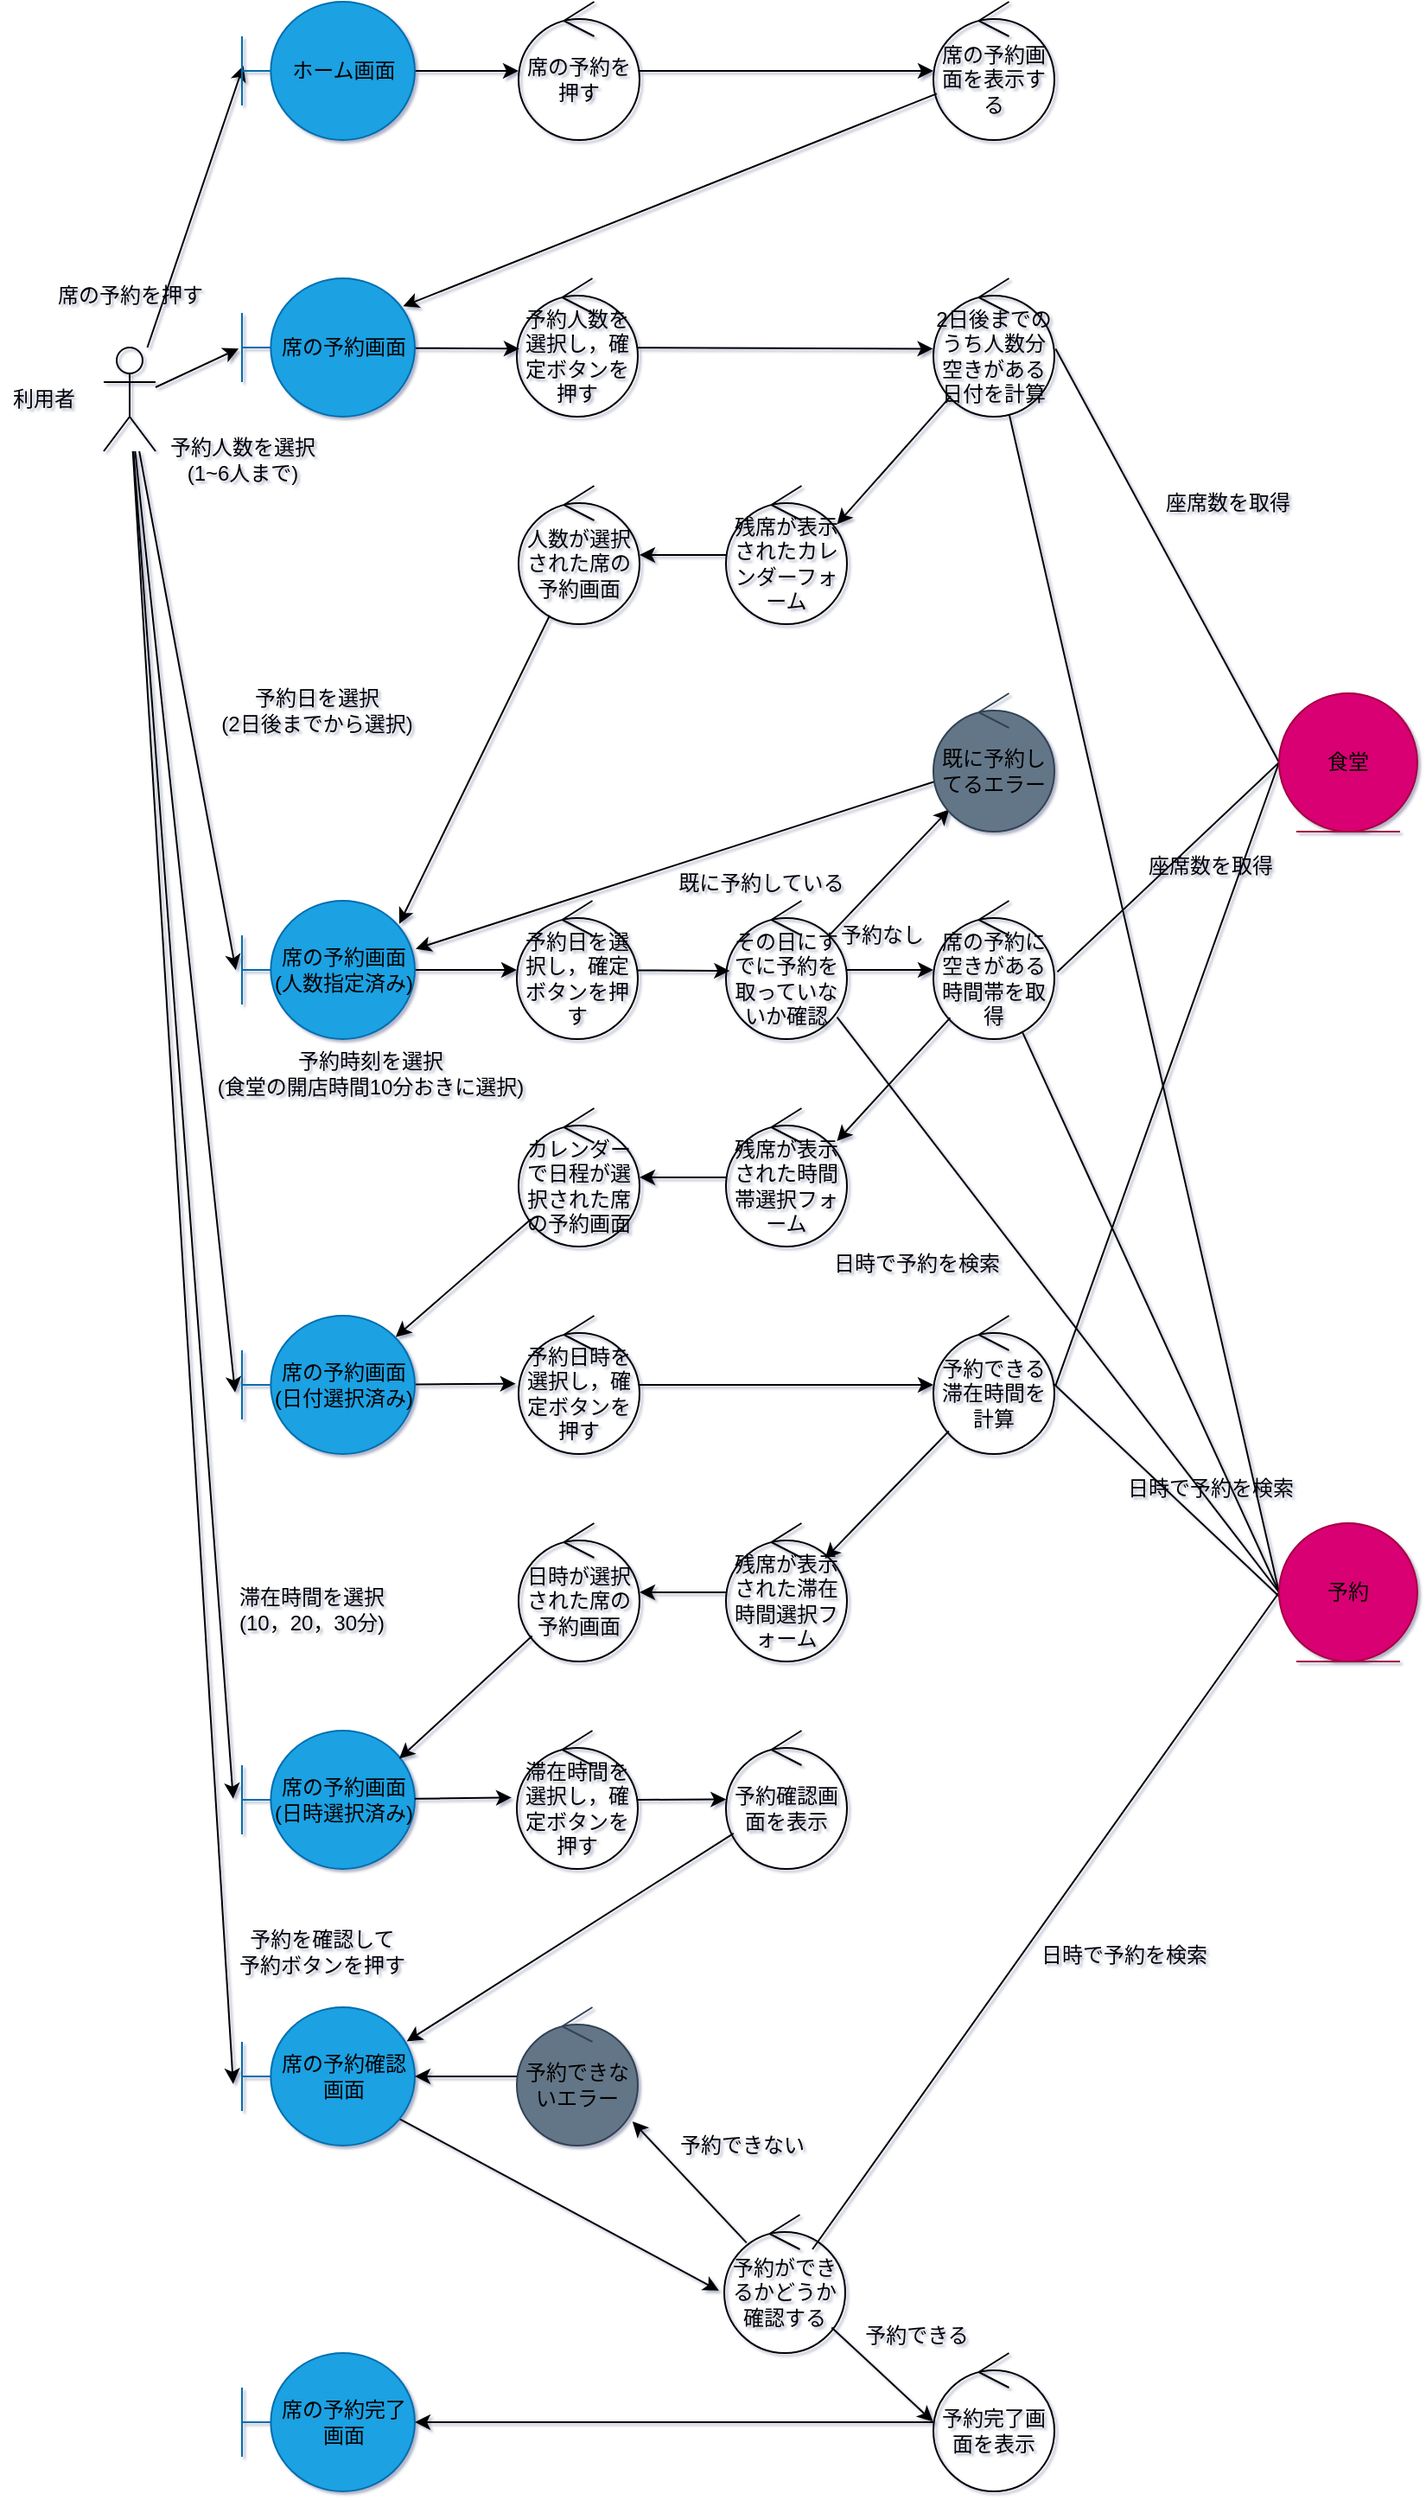 <mxfile>
    <diagram id="MwYgtJxJoKgMqmGKsgiT" name="ページ1">
        <mxGraphModel dx="759" dy="1836" grid="1" gridSize="10" guides="1" tooltips="1" connect="1" arrows="1" fold="1" page="1" pageScale="1" pageWidth="827" pageHeight="1169" background="#ffffff" math="0" shadow="1">
            <root>
                <mxCell id="0"/>
                <mxCell id="1" parent="0"/>
                <mxCell id="9" style="edgeStyle=none;html=1;entryX=0.008;entryY=0.462;entryDx=0;entryDy=0;entryPerimeter=0;fontColor=#000000;strokeColor=#000000;" edge="1" parent="1" source="3" target="8">
                    <mxGeometry relative="1" as="geometry"/>
                </mxCell>
                <mxCell id="43" style="edgeStyle=none;curved=1;rounded=1;html=1;entryX=-0.019;entryY=0.507;entryDx=0;entryDy=0;entryPerimeter=0;labelBackgroundColor=default;fontFamily=Helvetica;fontSize=12;fontColor=#000000;endArrow=classic;endFill=1;strokeColor=#000000;" edge="1" parent="1" source="3" target="28">
                    <mxGeometry relative="1" as="geometry"/>
                </mxCell>
                <mxCell id="70" style="edgeStyle=none;shape=connector;curved=1;rounded=1;html=1;entryX=-0.04;entryY=0.554;entryDx=0;entryDy=0;entryPerimeter=0;labelBackgroundColor=none;fontFamily=Helvetica;fontSize=12;fontColor=#000000;endArrow=classic;endFill=1;strokeColor=#000000;" edge="1" parent="1" source="3" target="66">
                    <mxGeometry relative="1" as="geometry"/>
                </mxCell>
                <mxCell id="71" value="予約時刻を選択&lt;br&gt;(食堂の開店時間10分おきに選択)" style="edgeLabel;html=1;align=center;verticalAlign=middle;resizable=0;points=[];fontSize=12;fontFamily=Helvetica;fontColor=#000000;labelBackgroundColor=none;" vertex="1" connectable="0" parent="70">
                    <mxGeometry x="0.179" y="2" relative="1" as="geometry">
                        <mxPoint x="100" y="39" as="offset"/>
                    </mxGeometry>
                </mxCell>
                <mxCell id="83" style="edgeStyle=none;shape=connector;curved=1;rounded=1;html=1;entryX=-0.051;entryY=0.492;entryDx=0;entryDy=0;entryPerimeter=0;labelBackgroundColor=none;fontFamily=Helvetica;fontSize=12;fontColor=#000000;endArrow=classic;endFill=1;strokeColor=#000000;" edge="1" parent="1" source="3" target="78">
                    <mxGeometry relative="1" as="geometry"/>
                </mxCell>
                <mxCell id="103" style="edgeStyle=none;shape=connector;curved=1;rounded=1;html=1;entryX=-0.036;entryY=0.501;entryDx=0;entryDy=0;entryPerimeter=0;labelBackgroundColor=none;fontFamily=Helvetica;fontSize=12;fontColor=#000000;endArrow=classic;endFill=1;strokeColor=#000000;" edge="1" parent="1" source="3" target="89">
                    <mxGeometry relative="1" as="geometry"/>
                </mxCell>
                <mxCell id="156" style="edgeStyle=none;shape=connector;curved=1;rounded=1;html=1;entryX=-0.051;entryY=0.554;entryDx=0;entryDy=0;entryPerimeter=0;labelBackgroundColor=none;fontFamily=Helvetica;fontSize=12;fontColor=#000000;endArrow=classic;endFill=1;strokeColor=#000000;" edge="1" parent="1" source="3" target="137">
                    <mxGeometry relative="1" as="geometry"/>
                </mxCell>
                <mxCell id="3" value="" style="shape=umlActor;verticalLabelPosition=bottom;verticalAlign=top;html=1;strokeColor=#000000;fillColor=none;" vertex="1" parent="1">
                    <mxGeometry x="80" y="120" width="30" height="60" as="geometry"/>
                </mxCell>
                <mxCell id="12" style="edgeStyle=none;html=1;fontColor=#000000;strokeColor=#000000;" edge="1" parent="1" source="8" target="11">
                    <mxGeometry relative="1" as="geometry"/>
                </mxCell>
                <mxCell id="8" value="&lt;font color=&quot;#000000&quot;&gt;ホーム画面&lt;/font&gt;" style="shape=umlBoundary;whiteSpace=wrap;html=1;fillColor=#1ba1e2;fontColor=#ffffff;strokeColor=#006EAF;" vertex="1" parent="1">
                    <mxGeometry x="160" y="-80" width="100" height="80" as="geometry"/>
                </mxCell>
                <mxCell id="10" value="席の予約を押す" style="text;html=1;align=center;verticalAlign=middle;resizable=0;points=[];autosize=1;strokeColor=none;fillColor=none;fontColor=#000000;" vertex="1" parent="1">
                    <mxGeometry x="45" y="80" width="100" height="20" as="geometry"/>
                </mxCell>
                <mxCell id="168" style="edgeStyle=none;shape=connector;curved=1;rounded=1;html=1;labelBackgroundColor=none;fontFamily=Helvetica;fontSize=12;fontColor=#000000;endArrow=classic;endFill=1;strokeColor=#000000;" edge="1" parent="1" source="11" target="13">
                    <mxGeometry relative="1" as="geometry"/>
                </mxCell>
                <mxCell id="11" value="席の予約を押す" style="ellipse;shape=umlControl;whiteSpace=wrap;html=1;fontColor=#000000;strokeColor=#000000;fillColor=none;" vertex="1" parent="1">
                    <mxGeometry x="320" y="-80" width="70" height="80" as="geometry"/>
                </mxCell>
                <mxCell id="42" style="edgeStyle=none;curved=1;rounded=1;html=1;labelBackgroundColor=default;fontFamily=Helvetica;fontSize=12;fontColor=#000000;endArrow=classic;endFill=1;strokeColor=#000000;entryX=0.932;entryY=0.202;entryDx=0;entryDy=0;entryPerimeter=0;" edge="1" parent="1" source="13" target="28">
                    <mxGeometry relative="1" as="geometry">
                        <mxPoint x="430" y="180" as="targetPoint"/>
                    </mxGeometry>
                </mxCell>
                <mxCell id="13" value="席の予約画面を表示する" style="ellipse;shape=umlControl;whiteSpace=wrap;html=1;fontColor=#000000;strokeColor=#000000;fillColor=none;" vertex="1" parent="1">
                    <mxGeometry x="560" y="-80" width="70" height="80" as="geometry"/>
                </mxCell>
                <mxCell id="124" style="edgeStyle=none;shape=connector;curved=1;rounded=1;html=1;entryX=1.01;entryY=0.509;entryDx=0;entryDy=0;entryPerimeter=0;labelBackgroundColor=none;fontFamily=Helvetica;fontSize=12;fontColor=#000000;endArrow=none;endFill=0;strokeColor=#000000;" edge="1" parent="1" target="86">
                    <mxGeometry relative="1" as="geometry">
                        <mxPoint x="760" y="360" as="sourcePoint"/>
                    </mxGeometry>
                </mxCell>
                <mxCell id="127" style="edgeStyle=none;shape=connector;curved=1;rounded=1;html=1;exitX=0;exitY=0.5;exitDx=0;exitDy=0;entryX=1.025;entryY=0.514;entryDx=0;entryDy=0;entryPerimeter=0;labelBackgroundColor=none;fontFamily=Helvetica;fontSize=12;fontColor=#000000;endArrow=none;endFill=0;strokeColor=#000000;" edge="1" parent="1" source="15" target="50">
                    <mxGeometry relative="1" as="geometry"/>
                </mxCell>
                <mxCell id="132" style="edgeStyle=none;shape=connector;curved=1;rounded=1;html=1;exitX=0;exitY=0.5;exitDx=0;exitDy=0;entryX=1.01;entryY=0.506;entryDx=0;entryDy=0;entryPerimeter=0;labelBackgroundColor=none;fontFamily=Helvetica;fontSize=12;fontColor=#000000;endArrow=none;endFill=0;strokeColor=#000000;" edge="1" parent="1" source="15" target="69">
                    <mxGeometry relative="1" as="geometry"/>
                </mxCell>
                <mxCell id="15" value="食堂" style="ellipse;shape=umlEntity;whiteSpace=wrap;html=1;fontColor=#000000;strokeColor=#A50040;fillColor=#d80073;" vertex="1" parent="1">
                    <mxGeometry x="760" y="320" width="80" height="80" as="geometry"/>
                </mxCell>
                <mxCell id="131" style="edgeStyle=none;shape=connector;curved=1;rounded=1;html=1;exitX=0.5;exitY=1;exitDx=0;exitDy=0;entryX=0.994;entryY=0.492;entryDx=0;entryDy=0;entryPerimeter=0;labelBackgroundColor=none;fontFamily=Helvetica;fontSize=12;fontColor=#000000;endArrow=none;endFill=0;strokeColor=#000000;" edge="1" parent="1" source="16" target="69">
                    <mxGeometry relative="1" as="geometry"/>
                </mxCell>
                <mxCell id="204" style="edgeStyle=none;shape=connector;curved=1;rounded=1;html=1;labelBackgroundColor=none;fontFamily=Helvetica;fontSize=12;fontColor=#000000;endArrow=none;endFill=0;strokeColor=#000000;" edge="1" parent="1" target="86">
                    <mxGeometry relative="1" as="geometry">
                        <mxPoint x="760" y="840" as="sourcePoint"/>
                    </mxGeometry>
                </mxCell>
                <mxCell id="205" style="edgeStyle=none;shape=connector;curved=1;rounded=1;html=1;exitX=0;exitY=0.5;exitDx=0;exitDy=0;labelBackgroundColor=none;fontFamily=Helvetica;fontSize=12;fontColor=#000000;endArrow=none;endFill=0;strokeColor=#000000;" edge="1" parent="1" source="16" target="50">
                    <mxGeometry relative="1" as="geometry"/>
                </mxCell>
                <mxCell id="206" style="edgeStyle=none;shape=connector;curved=1;rounded=1;html=1;exitX=0;exitY=0.5;exitDx=0;exitDy=0;entryX=0.918;entryY=0.841;entryDx=0;entryDy=0;entryPerimeter=0;labelBackgroundColor=none;fontFamily=Helvetica;fontSize=12;fontColor=#000000;endArrow=none;endFill=0;strokeColor=#000000;" edge="1" parent="1" source="16" target="193">
                    <mxGeometry relative="1" as="geometry"/>
                </mxCell>
                <mxCell id="210" style="edgeStyle=none;shape=connector;curved=1;rounded=1;html=1;exitX=0;exitY=0.5;exitDx=0;exitDy=0;entryX=0.729;entryY=0.25;entryDx=0;entryDy=0;entryPerimeter=0;labelBackgroundColor=none;fontFamily=Helvetica;fontSize=12;fontColor=#000000;endArrow=none;endFill=0;strokeColor=#000000;" edge="1" parent="1" source="16" target="138">
                    <mxGeometry relative="1" as="geometry"/>
                </mxCell>
                <mxCell id="16" value="&lt;font color=&quot;#000000&quot;&gt;予約&lt;/font&gt;" style="ellipse;shape=umlEntity;whiteSpace=wrap;html=1;fontFamily=Helvetica;fontSize=12;fontColor=#ffffff;strokeColor=#A50040;fillColor=#d80073;" vertex="1" parent="1">
                    <mxGeometry x="760" y="800" width="80" height="80" as="geometry"/>
                </mxCell>
                <mxCell id="187" style="edgeStyle=none;shape=connector;curved=1;rounded=1;html=1;entryX=0.021;entryY=0.509;entryDx=0;entryDy=0;entryPerimeter=0;labelBackgroundColor=none;fontFamily=Helvetica;fontSize=12;fontColor=#000000;endArrow=classic;endFill=1;strokeColor=#000000;" edge="1" parent="1" source="28" target="169">
                    <mxGeometry relative="1" as="geometry"/>
                </mxCell>
                <mxCell id="28" value="&lt;font color=&quot;#000000&quot;&gt;席の予約画面&lt;/font&gt;" style="shape=umlBoundary;whiteSpace=wrap;html=1;fillColor=#1ba1e2;fontColor=#ffffff;strokeColor=#006EAF;" vertex="1" parent="1">
                    <mxGeometry x="160" y="80" width="100" height="80" as="geometry"/>
                </mxCell>
                <mxCell id="45" value="予約人数を選択&lt;br&gt;(1~6人まで)" style="text;html=1;align=center;verticalAlign=middle;resizable=0;points=[];autosize=1;strokeColor=none;fillColor=none;fontColor=#000000;" vertex="1" parent="1">
                    <mxGeometry x="110" y="170" width="100" height="30" as="geometry"/>
                </mxCell>
                <mxCell id="63" style="edgeStyle=none;shape=connector;curved=1;rounded=1;html=1;entryX=0.917;entryY=0.238;entryDx=0;entryDy=0;entryPerimeter=0;labelBackgroundColor=none;fontFamily=Helvetica;fontSize=12;fontColor=#000000;endArrow=classic;endFill=1;strokeColor=#000000;" edge="1" parent="1" source="50" target="62">
                    <mxGeometry relative="1" as="geometry"/>
                </mxCell>
                <mxCell id="50" value="席の予約に空きがある時間帯を取得" style="ellipse;shape=umlControl;whiteSpace=wrap;html=1;fontColor=#000000;strokeColor=#000000;fillColor=none;" vertex="1" parent="1">
                    <mxGeometry x="560" y="440" width="70" height="80" as="geometry"/>
                </mxCell>
                <mxCell id="67" style="edgeStyle=none;shape=connector;curved=1;rounded=1;html=1;labelBackgroundColor=none;fontFamily=Helvetica;fontSize=12;fontColor=#000000;endArrow=classic;endFill=1;strokeColor=#000000;" edge="1" parent="1" source="62" target="64">
                    <mxGeometry relative="1" as="geometry"/>
                </mxCell>
                <mxCell id="62" value="残席が表示された時間帯選択フォーム" style="ellipse;shape=umlControl;whiteSpace=wrap;html=1;labelBackgroundColor=none;fontFamily=Helvetica;fontSize=12;fontColor=#000000;fillColor=none;gradientColor=none;strokeColor=#000000;" vertex="1" parent="1">
                    <mxGeometry x="440" y="560" width="70" height="80" as="geometry"/>
                </mxCell>
                <mxCell id="68" style="edgeStyle=none;shape=connector;curved=1;rounded=1;html=1;entryX=0.889;entryY=0.154;entryDx=0;entryDy=0;entryPerimeter=0;labelBackgroundColor=none;fontFamily=Helvetica;fontSize=12;fontColor=#000000;endArrow=classic;endFill=1;strokeColor=#000000;" edge="1" parent="1" source="64" target="66">
                    <mxGeometry relative="1" as="geometry"/>
                </mxCell>
                <mxCell id="64" value="カレンダーで日程が選択された席の予約画面" style="ellipse;shape=umlControl;whiteSpace=wrap;html=1;labelBackgroundColor=none;fontFamily=Helvetica;fontSize=12;fontColor=#000000;fillColor=none;gradientColor=none;strokeColor=#000000;" vertex="1" parent="1">
                    <mxGeometry x="320" y="560" width="70" height="80" as="geometry"/>
                </mxCell>
                <mxCell id="178" style="edgeStyle=none;shape=connector;curved=1;rounded=1;html=1;entryX=-0.023;entryY=0.492;entryDx=0;entryDy=0;entryPerimeter=0;labelBackgroundColor=none;fontFamily=Helvetica;fontSize=12;fontColor=#000000;endArrow=classic;endFill=1;strokeColor=#000000;" edge="1" parent="1" source="66" target="176">
                    <mxGeometry relative="1" as="geometry"/>
                </mxCell>
                <mxCell id="66" value="&lt;font color=&quot;#000000&quot;&gt;席の予約画面&lt;br&gt;(日付選択済み)&lt;br&gt;&lt;/font&gt;" style="shape=umlBoundary;whiteSpace=wrap;html=1;fillColor=#1ba1e2;fontColor=#ffffff;strokeColor=#006EAF;" vertex="1" parent="1">
                    <mxGeometry x="160.01" y="680" width="100" height="80" as="geometry"/>
                </mxCell>
                <mxCell id="80" style="edgeStyle=none;shape=connector;curved=1;rounded=1;html=1;entryX=0.818;entryY=0.256;entryDx=0;entryDy=0;entryPerimeter=0;labelBackgroundColor=none;fontFamily=Helvetica;fontSize=12;fontColor=#000000;endArrow=classic;endFill=1;strokeColor=#000000;" edge="1" parent="1" source="69" target="79">
                    <mxGeometry relative="1" as="geometry"/>
                </mxCell>
                <mxCell id="69" value="予約できる滞在時間を計算" style="ellipse;shape=umlControl;whiteSpace=wrap;html=1;labelBackgroundColor=none;fontFamily=Helvetica;fontSize=12;fontColor=#000000;fillColor=none;gradientColor=none;strokeColor=#000000;" vertex="1" parent="1">
                    <mxGeometry x="560" y="680" width="70" height="80" as="geometry"/>
                </mxCell>
                <mxCell id="78" value="&lt;font color=&quot;#000000&quot;&gt;席の予約画面&lt;br&gt;(日時選択済み)&lt;br&gt;&lt;/font&gt;" style="shape=umlBoundary;whiteSpace=wrap;html=1;fillColor=#1ba1e2;fontColor=#ffffff;strokeColor=#006EAF;" vertex="1" parent="1">
                    <mxGeometry x="160.01" y="920" width="100" height="80" as="geometry"/>
                </mxCell>
                <mxCell id="119" style="edgeStyle=none;shape=connector;curved=1;rounded=1;html=1;labelBackgroundColor=none;fontFamily=Helvetica;fontSize=12;fontColor=#000000;endArrow=classic;endFill=1;strokeColor=#000000;" edge="1" parent="1" source="79" target="81">
                    <mxGeometry relative="1" as="geometry"/>
                </mxCell>
                <mxCell id="79" value="残席が表示された滞在時間選択フォーム" style="ellipse;shape=umlControl;whiteSpace=wrap;html=1;labelBackgroundColor=none;fontFamily=Helvetica;fontSize=12;fontColor=#000000;fillColor=none;gradientColor=none;strokeColor=#000000;" vertex="1" parent="1">
                    <mxGeometry x="440" y="800" width="70" height="80" as="geometry"/>
                </mxCell>
                <mxCell id="82" style="edgeStyle=none;shape=connector;curved=1;rounded=1;html=1;labelBackgroundColor=none;fontFamily=Helvetica;fontSize=12;fontColor=#000000;endArrow=classic;endFill=1;strokeColor=#000000;entryX=0.91;entryY=0.203;entryDx=0;entryDy=0;entryPerimeter=0;" edge="1" parent="1" source="81" target="78">
                    <mxGeometry relative="1" as="geometry">
                        <mxPoint x="250" y="930" as="targetPoint"/>
                    </mxGeometry>
                </mxCell>
                <mxCell id="81" value="日時が選択された席の予約画面" style="ellipse;shape=umlControl;whiteSpace=wrap;html=1;labelBackgroundColor=none;fontFamily=Helvetica;fontSize=12;fontColor=#000000;fillColor=none;gradientColor=none;strokeColor=#000000;" vertex="1" parent="1">
                    <mxGeometry x="320" y="800" width="70" height="80" as="geometry"/>
                </mxCell>
                <mxCell id="84" value="滞在時間を選択&lt;br&gt;(10，20，30分)" style="edgeLabel;html=1;align=center;verticalAlign=middle;resizable=0;points=[];fontSize=12;fontFamily=Helvetica;fontColor=#000000;labelBackgroundColor=none;" vertex="1" connectable="0" parent="1">
                    <mxGeometry x="200.003" y="850.005" as="geometry"/>
                </mxCell>
                <mxCell id="100" style="edgeStyle=none;shape=connector;curved=1;rounded=1;html=1;entryX=0.918;entryY=0.278;entryDx=0;entryDy=0;entryPerimeter=0;labelBackgroundColor=none;fontFamily=Helvetica;fontSize=12;fontColor=#000000;endArrow=classic;endFill=1;strokeColor=#000000;" edge="1" parent="1" source="86" target="88">
                    <mxGeometry relative="1" as="geometry"/>
                </mxCell>
                <mxCell id="86" value="2日後までのうち人数分空きがある日付を計算" style="ellipse;shape=umlControl;whiteSpace=wrap;html=1;fontColor=#000000;strokeColor=#000000;fillColor=none;" vertex="1" parent="1">
                    <mxGeometry x="560" y="80" width="70" height="80" as="geometry"/>
                </mxCell>
                <mxCell id="101" style="edgeStyle=none;shape=connector;curved=1;rounded=1;html=1;labelBackgroundColor=none;fontFamily=Helvetica;fontSize=12;fontColor=#000000;endArrow=classic;endFill=1;strokeColor=#000000;" edge="1" parent="1" source="88" target="99">
                    <mxGeometry relative="1" as="geometry"/>
                </mxCell>
                <mxCell id="88" value="残席が表示されたカレンダーフォーム" style="ellipse;shape=umlControl;whiteSpace=wrap;html=1;labelBackgroundColor=none;fontFamily=Helvetica;fontSize=12;fontColor=#000000;fillColor=none;gradientColor=none;strokeColor=#000000;" vertex="1" parent="1">
                    <mxGeometry x="440" y="200" width="70" height="80" as="geometry"/>
                </mxCell>
                <mxCell id="174" style="edgeStyle=none;shape=connector;curved=1;rounded=1;html=1;labelBackgroundColor=none;fontFamily=Helvetica;fontSize=12;fontColor=#000000;endArrow=classic;endFill=1;strokeColor=#000000;" edge="1" parent="1" source="89" target="172">
                    <mxGeometry relative="1" as="geometry"/>
                </mxCell>
                <mxCell id="89" value="&lt;font color=&quot;#000000&quot;&gt;席の予約画面&lt;br&gt;(人数指定済み)&lt;br&gt;&lt;/font&gt;" style="shape=umlBoundary;whiteSpace=wrap;html=1;fillColor=#1ba1e2;fontColor=#ffffff;strokeColor=#006EAF;" vertex="1" parent="1">
                    <mxGeometry x="160.01" y="440" width="100" height="80" as="geometry"/>
                </mxCell>
                <mxCell id="102" style="edgeStyle=none;shape=connector;curved=1;rounded=1;html=1;entryX=0.91;entryY=0.167;entryDx=0;entryDy=0;entryPerimeter=0;labelBackgroundColor=none;fontFamily=Helvetica;fontSize=12;fontColor=#000000;endArrow=classic;endFill=1;strokeColor=#000000;" edge="1" parent="1" source="99" target="89">
                    <mxGeometry relative="1" as="geometry"/>
                </mxCell>
                <mxCell id="99" value="人数が選択された席の予約画面" style="ellipse;shape=umlControl;whiteSpace=wrap;html=1;labelBackgroundColor=none;fontFamily=Helvetica;fontSize=12;fontColor=#000000;fillColor=none;gradientColor=none;strokeColor=#000000;" vertex="1" parent="1">
                    <mxGeometry x="320" y="200" width="70" height="80" as="geometry"/>
                </mxCell>
                <mxCell id="106" value="利用者" style="text;html=1;align=center;verticalAlign=middle;resizable=0;points=[];autosize=1;strokeColor=none;fillColor=none;fontColor=#000000;" vertex="1" parent="1">
                    <mxGeometry x="20" y="140" width="50" height="20" as="geometry"/>
                </mxCell>
                <mxCell id="108" value="予約日を選択&lt;br&gt;(2日後までから選択)" style="edgeLabel;html=1;align=center;verticalAlign=middle;resizable=0;points=[];fontSize=12;fontFamily=Helvetica;fontColor=#000000;labelBackgroundColor=none;" vertex="1" connectable="0" parent="1">
                    <mxGeometry x="200.007" y="329.999" as="geometry">
                        <mxPoint x="3" as="offset"/>
                    </mxGeometry>
                </mxCell>
                <mxCell id="133" value="座席数を取得" style="edgeLabel;html=1;align=center;verticalAlign=middle;resizable=0;points=[];fontSize=12;fontFamily=Helvetica;fontColor=#000000;labelBackgroundColor=none;" vertex="1" connectable="0" parent="1">
                    <mxGeometry x="730.004" y="209.997" as="geometry"/>
                </mxCell>
                <mxCell id="134" value="座席数を取得" style="edgeLabel;html=1;align=center;verticalAlign=middle;resizable=0;points=[];fontSize=12;fontFamily=Helvetica;fontColor=#000000;labelBackgroundColor=none;" vertex="1" connectable="0" parent="1">
                    <mxGeometry x="719.994" y="419.997" as="geometry"/>
                </mxCell>
                <mxCell id="135" value="日時で予約を検索" style="edgeLabel;html=1;align=center;verticalAlign=middle;resizable=0;points=[];fontSize=12;fontFamily=Helvetica;fontColor=#000000;labelBackgroundColor=none;" vertex="1" connectable="0" parent="1">
                    <mxGeometry x="549.995" y="650.0" as="geometry"/>
                </mxCell>
                <mxCell id="136" value="日時で予約を検索" style="edgeLabel;html=1;align=center;verticalAlign=middle;resizable=0;points=[];fontSize=12;fontFamily=Helvetica;fontColor=#000000;labelBackgroundColor=none;" vertex="1" connectable="0" parent="1">
                    <mxGeometry x="719.995" y="780.0" as="geometry"/>
                </mxCell>
                <mxCell id="154" style="edgeStyle=none;shape=connector;curved=1;rounded=1;html=1;entryX=-0.044;entryY=0.549;entryDx=0;entryDy=0;entryPerimeter=0;labelBackgroundColor=none;fontFamily=Helvetica;fontSize=12;fontColor=#000000;endArrow=classic;endFill=1;strokeColor=#000000;exitX=0.911;exitY=0.807;exitDx=0;exitDy=0;exitPerimeter=0;" edge="1" parent="1" source="137" target="138">
                    <mxGeometry relative="1" as="geometry"/>
                </mxCell>
                <mxCell id="137" value="&lt;font color=&quot;#000000&quot;&gt;席の予約確認画面&lt;br&gt;&lt;/font&gt;" style="shape=umlBoundary;whiteSpace=wrap;html=1;fillColor=#1ba1e2;fontColor=#ffffff;strokeColor=#006EAF;" vertex="1" parent="1">
                    <mxGeometry x="160" y="1080" width="100" height="80" as="geometry"/>
                </mxCell>
                <mxCell id="146" style="edgeStyle=none;shape=connector;curved=1;rounded=1;html=1;entryX=0.956;entryY=0.826;entryDx=0;entryDy=0;entryPerimeter=0;labelBackgroundColor=none;fontFamily=Helvetica;fontSize=12;fontColor=#000000;endArrow=classic;endFill=1;strokeColor=#000000;exitX=0.184;exitY=0.202;exitDx=0;exitDy=0;exitPerimeter=0;" edge="1" parent="1" source="138" target="142">
                    <mxGeometry relative="1" as="geometry"/>
                </mxCell>
                <mxCell id="159" style="edgeStyle=none;shape=connector;curved=1;rounded=1;html=1;entryX=-0.003;entryY=0.496;entryDx=0;entryDy=0;entryPerimeter=0;labelBackgroundColor=none;fontFamily=Helvetica;fontSize=12;fontColor=#000000;endArrow=classic;endFill=1;strokeColor=#000000;" edge="1" parent="1" source="138" target="158">
                    <mxGeometry relative="1" as="geometry"/>
                </mxCell>
                <mxCell id="138" value="予約ができるかどうか確認する" style="ellipse;shape=umlControl;whiteSpace=wrap;html=1;labelBackgroundColor=none;fontFamily=Helvetica;fontSize=12;fontColor=#000000;fillColor=none;gradientColor=none;strokeColor=#000000;" vertex="1" parent="1">
                    <mxGeometry x="439" y="1200" width="70" height="80" as="geometry"/>
                </mxCell>
                <mxCell id="155" style="edgeStyle=none;shape=connector;curved=1;rounded=1;html=1;labelBackgroundColor=none;fontFamily=Helvetica;fontSize=12;fontColor=#000000;endArrow=classic;endFill=1;strokeColor=#000000;" edge="1" parent="1" source="142" target="137">
                    <mxGeometry relative="1" as="geometry"/>
                </mxCell>
                <mxCell id="142" value="予約できないエラー" style="ellipse;shape=umlControl;whiteSpace=wrap;html=1;labelBackgroundColor=none;fontFamily=Helvetica;fontSize=12;fillColor=#647687;fontColor=#000000;strokeColor=#314354;" vertex="1" parent="1">
                    <mxGeometry x="319" y="1080" width="70" height="80" as="geometry"/>
                </mxCell>
                <mxCell id="148" value="予約できない" style="edgeLabel;html=1;align=center;verticalAlign=middle;resizable=0;points=[];fontSize=12;fontFamily=Helvetica;fontColor=#000000;labelBackgroundColor=none;" vertex="1" connectable="0" parent="1">
                    <mxGeometry x="448.995" y="1160.0" as="geometry"/>
                </mxCell>
                <mxCell id="153" style="edgeStyle=none;shape=connector;curved=1;rounded=1;html=1;entryX=0.953;entryY=0.247;entryDx=0;entryDy=0;entryPerimeter=0;labelBackgroundColor=none;fontFamily=Helvetica;fontSize=12;fontColor=#000000;endArrow=classic;endFill=1;strokeColor=#000000;" edge="1" parent="1" source="151" target="137">
                    <mxGeometry relative="1" as="geometry"/>
                </mxCell>
                <mxCell id="151" value="予約確認画面を表示" style="ellipse;shape=umlControl;whiteSpace=wrap;html=1;labelBackgroundColor=none;fontFamily=Helvetica;fontSize=12;fontColor=#000000;fillColor=none;gradientColor=none;strokeColor=#000000;" vertex="1" parent="1">
                    <mxGeometry x="440" y="920" width="70" height="80" as="geometry"/>
                </mxCell>
                <mxCell id="157" value="予約を確認して&lt;br&gt;予約ボタンを押す" style="edgeLabel;html=1;align=center;verticalAlign=middle;resizable=0;points=[];fontSize=12;fontFamily=Helvetica;fontColor=#000000;labelBackgroundColor=none;" vertex="1" connectable="0" parent="1">
                    <mxGeometry x="220.003" y="1050.005" as="geometry">
                        <mxPoint x="-14" y="-2" as="offset"/>
                    </mxGeometry>
                </mxCell>
                <mxCell id="163" style="edgeStyle=none;shape=connector;curved=1;rounded=1;html=1;labelBackgroundColor=none;fontFamily=Helvetica;fontSize=12;fontColor=#000000;endArrow=classic;endFill=1;strokeColor=#000000;" edge="1" parent="1" source="158" target="162">
                    <mxGeometry relative="1" as="geometry"/>
                </mxCell>
                <mxCell id="158" value="予約完了画面を表示" style="ellipse;shape=umlControl;whiteSpace=wrap;html=1;labelBackgroundColor=none;fontFamily=Helvetica;fontSize=12;fontColor=#000000;fillColor=none;gradientColor=none;strokeColor=#000000;" vertex="1" parent="1">
                    <mxGeometry x="560" y="1280" width="70" height="80" as="geometry"/>
                </mxCell>
                <mxCell id="160" value="予約できる" style="edgeLabel;html=1;align=center;verticalAlign=middle;resizable=0;points=[];fontSize=12;fontFamily=Helvetica;fontColor=#000000;labelBackgroundColor=none;" vertex="1" connectable="0" parent="1">
                    <mxGeometry x="549.995" y="1270.0" as="geometry"/>
                </mxCell>
                <mxCell id="162" value="&lt;font color=&quot;#000000&quot;&gt;席の予約完了画面&lt;br&gt;&lt;/font&gt;" style="shape=umlBoundary;whiteSpace=wrap;html=1;fillColor=#1ba1e2;fontColor=#ffffff;strokeColor=#006EAF;" vertex="1" parent="1">
                    <mxGeometry x="160.01" y="1280" width="100" height="80" as="geometry"/>
                </mxCell>
                <mxCell id="165" value="日時で予約を検索" style="edgeLabel;html=1;align=center;verticalAlign=middle;resizable=0;points=[];fontSize=12;fontFamily=Helvetica;fontColor=#000000;labelBackgroundColor=none;" vertex="1" connectable="0" parent="1">
                    <mxGeometry x="669.995" y="1050.0" as="geometry"/>
                </mxCell>
                <mxCell id="171" style="edgeStyle=none;shape=connector;curved=1;rounded=1;html=1;entryX=-0.003;entryY=0.509;entryDx=0;entryDy=0;entryPerimeter=0;labelBackgroundColor=none;fontFamily=Helvetica;fontSize=12;fontColor=#000000;endArrow=classic;endFill=1;strokeColor=#000000;" edge="1" parent="1" source="169" target="86">
                    <mxGeometry relative="1" as="geometry"/>
                </mxCell>
                <mxCell id="169" value="予約人数を選択し，確定ボタンを押す" style="ellipse;shape=umlControl;whiteSpace=wrap;html=1;fontColor=#000000;strokeColor=#000000;fillColor=none;" vertex="1" parent="1">
                    <mxGeometry x="319" y="80" width="70" height="80" as="geometry"/>
                </mxCell>
                <mxCell id="195" style="edgeStyle=none;shape=connector;curved=1;rounded=1;html=1;entryX=0.031;entryY=0.507;entryDx=0;entryDy=0;entryPerimeter=0;labelBackgroundColor=none;fontFamily=Helvetica;fontSize=12;fontColor=#000000;endArrow=classic;endFill=1;strokeColor=#000000;" edge="1" parent="1" source="172" target="193">
                    <mxGeometry relative="1" as="geometry"/>
                </mxCell>
                <mxCell id="172" value="予約日を選択し，確定ボタンを押す" style="ellipse;shape=umlControl;whiteSpace=wrap;html=1;fontColor=#000000;strokeColor=#000000;fillColor=none;" vertex="1" parent="1">
                    <mxGeometry x="319" y="440" width="70" height="80" as="geometry"/>
                </mxCell>
                <mxCell id="182" style="edgeStyle=none;shape=connector;curved=1;rounded=1;html=1;entryX=0;entryY=0.5;entryDx=0;entryDy=0;entryPerimeter=0;labelBackgroundColor=none;fontFamily=Helvetica;fontSize=12;fontColor=#000000;endArrow=classic;endFill=1;strokeColor=#000000;" edge="1" parent="1" source="176" target="69">
                    <mxGeometry relative="1" as="geometry"/>
                </mxCell>
                <mxCell id="176" value="予約日時を選択し，確定ボタンを押す" style="ellipse;shape=umlControl;whiteSpace=wrap;html=1;fontColor=#000000;strokeColor=#000000;fillColor=none;" vertex="1" parent="1">
                    <mxGeometry x="320" y="680" width="70" height="80" as="geometry"/>
                </mxCell>
                <mxCell id="185" style="edgeStyle=none;shape=connector;curved=1;rounded=1;html=1;entryX=0.002;entryY=0.497;entryDx=0;entryDy=0;entryPerimeter=0;labelBackgroundColor=none;fontFamily=Helvetica;fontSize=12;fontColor=#000000;endArrow=classic;endFill=1;strokeColor=#000000;" edge="1" parent="1" source="183" target="151">
                    <mxGeometry relative="1" as="geometry"/>
                </mxCell>
                <mxCell id="183" value="滞在時間を選択し，確定ボタンを押す" style="ellipse;shape=umlControl;whiteSpace=wrap;html=1;fontColor=#000000;strokeColor=#000000;fillColor=none;" vertex="1" parent="1">
                    <mxGeometry x="319" y="920" width="70" height="80" as="geometry"/>
                </mxCell>
                <mxCell id="184" value="" style="edgeStyle=none;shape=connector;curved=1;rounded=1;html=1;entryX=-0.043;entryY=0.484;entryDx=0;entryDy=0;entryPerimeter=0;labelBackgroundColor=none;fontFamily=Helvetica;fontSize=12;fontColor=#000000;endArrow=classic;endFill=1;strokeColor=#000000;" edge="1" parent="1" source="78" target="183">
                    <mxGeometry relative="1" as="geometry">
                        <mxPoint x="260.01" y="959.718" as="sourcePoint"/>
                        <mxPoint x="436.99" y="958.72" as="targetPoint"/>
                    </mxGeometry>
                </mxCell>
                <mxCell id="194" style="edgeStyle=none;shape=connector;curved=1;rounded=1;html=1;entryX=0;entryY=0.5;entryDx=0;entryDy=0;entryPerimeter=0;labelBackgroundColor=none;fontFamily=Helvetica;fontSize=12;fontColor=#000000;endArrow=classic;endFill=1;strokeColor=#000000;" edge="1" parent="1" source="193" target="50">
                    <mxGeometry relative="1" as="geometry"/>
                </mxCell>
                <mxCell id="197" style="edgeStyle=none;shape=connector;curved=1;rounded=1;html=1;labelBackgroundColor=none;fontFamily=Helvetica;fontSize=12;fontColor=#000000;endArrow=classic;endFill=1;strokeColor=#000000;exitX=0.858;exitY=0.246;exitDx=0;exitDy=0;exitPerimeter=0;" edge="1" parent="1" source="193" target="196">
                    <mxGeometry relative="1" as="geometry"/>
                </mxCell>
                <mxCell id="193" value="その日にすでに予約を取っていないか確認" style="ellipse;shape=umlControl;whiteSpace=wrap;html=1;labelBackgroundColor=none;fontFamily=Helvetica;fontSize=12;fontColor=#000000;fillColor=none;gradientColor=none;strokeColor=#000000;" vertex="1" parent="1">
                    <mxGeometry x="440" y="440" width="70" height="80" as="geometry"/>
                </mxCell>
                <mxCell id="199" style="edgeStyle=none;shape=connector;curved=1;rounded=1;html=1;entryX=1.005;entryY=0.348;entryDx=0;entryDy=0;entryPerimeter=0;labelBackgroundColor=none;fontFamily=Helvetica;fontSize=12;fontColor=#000000;endArrow=classic;endFill=1;strokeColor=#000000;" edge="1" parent="1" source="196" target="89">
                    <mxGeometry relative="1" as="geometry"/>
                </mxCell>
                <mxCell id="196" value="既に予約してるエラー" style="ellipse;shape=umlControl;whiteSpace=wrap;html=1;labelBackgroundColor=none;fontFamily=Helvetica;fontSize=12;fillColor=#647687;fontColor=#000000;strokeColor=#314354;" vertex="1" parent="1">
                    <mxGeometry x="560" y="320" width="70" height="80" as="geometry"/>
                </mxCell>
                <mxCell id="208" value="既に予約している" style="edgeLabel;html=1;align=center;verticalAlign=middle;resizable=0;points=[];fontSize=12;fontFamily=Helvetica;fontColor=#000000;labelBackgroundColor=none;" vertex="1" connectable="0" parent="1">
                    <mxGeometry x="459.995" y="430.0" as="geometry"/>
                </mxCell>
                <mxCell id="209" value="予約なし" style="edgeLabel;html=1;align=center;verticalAlign=middle;resizable=0;points=[];fontSize=12;fontFamily=Helvetica;fontColor=#000000;labelBackgroundColor=none;" vertex="1" connectable="0" parent="1">
                    <mxGeometry x="529.995" y="460.0" as="geometry"/>
                </mxCell>
            </root>
        </mxGraphModel>
    </diagram>
</mxfile>